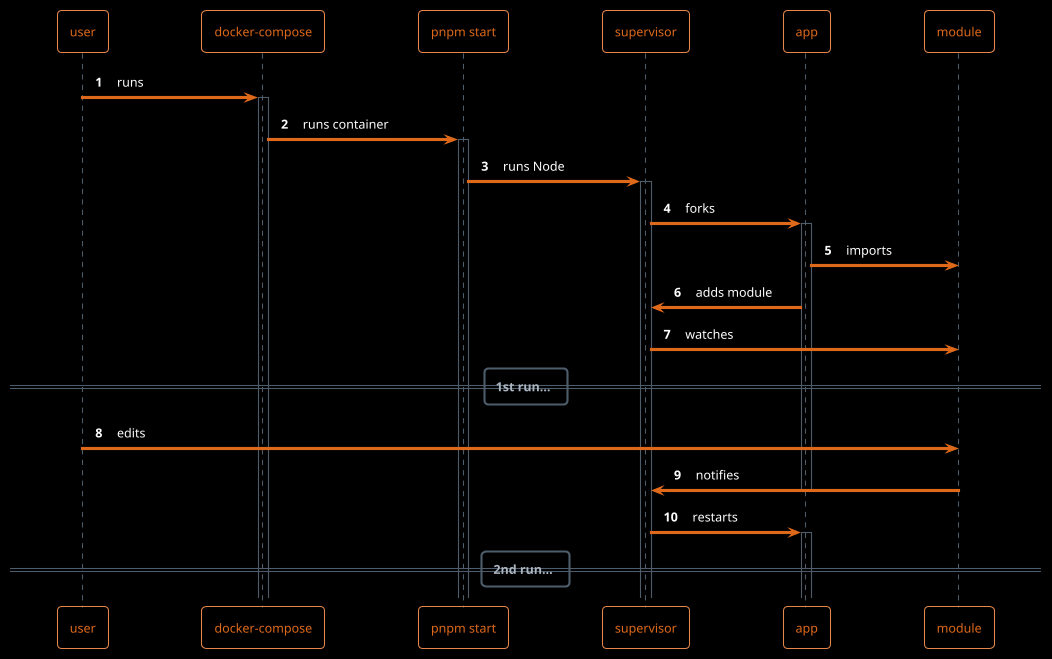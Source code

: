 @startuml

autonumber

!theme superhero-outline

skinparam backgroundColor black
skinparam defaultFontName sans-serif

"user" -> "docker-compose": runs
activate "docker-compose"
"docker-compose" -> "pnpm start": runs container
activate "pnpm start"
"pnpm start" -> "supervisor": runs Node
activate "supervisor"
"supervisor" -> "app": forks
activate "app"
"app" -> "module": imports
"app" -> "supervisor": adds module
"supervisor" -> "module": watches
== 1st run... ==
"user" -> "module": edits
"module" -> "supervisor": notifies
deactivate "app"
"supervisor" -> "app": restarts
activate "app"
== 2nd run... ==

@enduml
